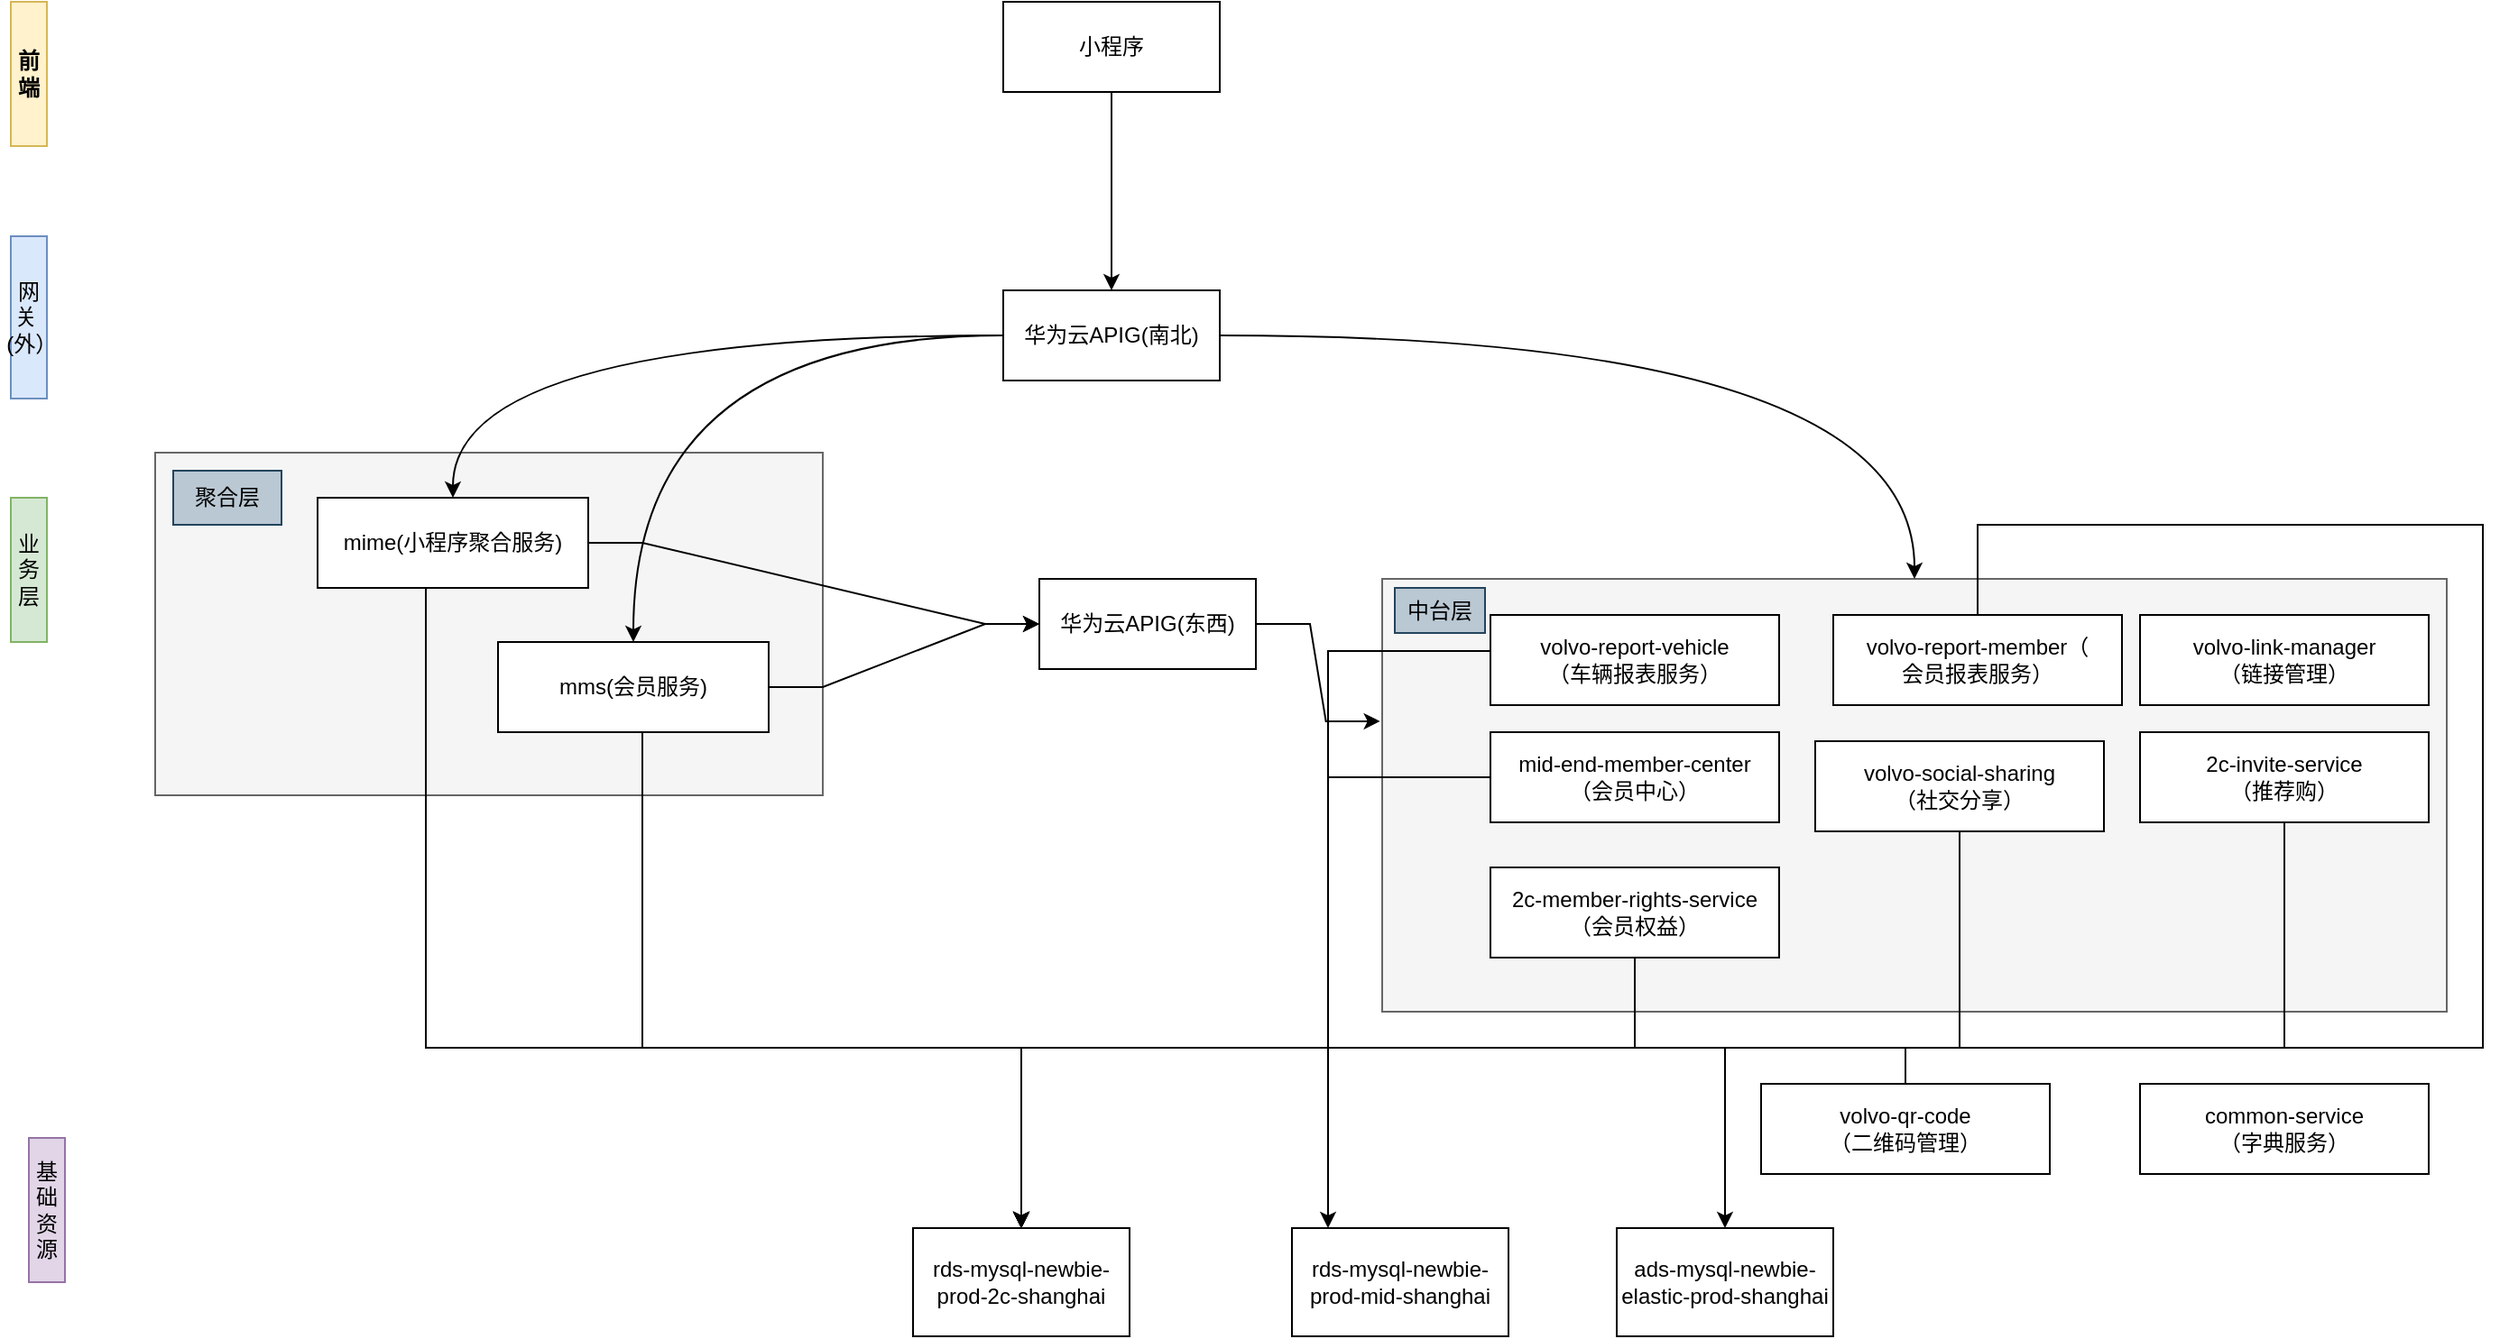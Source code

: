 <mxfile version="21.3.8" type="github">
  <diagram name="Page-1" id="7Pt5JdpYoL4AQ6x-ODm_">
    <mxGraphModel dx="1434" dy="756" grid="1" gridSize="10" guides="1" tooltips="1" connect="1" arrows="1" fold="1" page="1" pageScale="1" pageWidth="850" pageHeight="1100" math="0" shadow="0">
      <root>
        <mxCell id="0" />
        <mxCell id="1" parent="0" />
        <mxCell id="0LMr0z8qecLToZZ3_cOE-6" value="" style="rounded=0;whiteSpace=wrap;html=1;fillColor=#f5f5f5;fontColor=#333333;strokeColor=#666666;" vertex="1" parent="1">
          <mxGeometry x="150" y="340" width="370" height="190" as="geometry" />
        </mxCell>
        <mxCell id="eS861rJks0ixXEZPdbiH-6" value="" style="rounded=0;whiteSpace=wrap;html=1;fillColor=#f5f5f5;fontColor=#333333;strokeColor=#666666;" parent="1" vertex="1">
          <mxGeometry x="830" y="410" width="590" height="240" as="geometry" />
        </mxCell>
        <mxCell id="xkbz179fJwxEYXa0ZDRS-1" value="&lt;b&gt;前端&lt;/b&gt;" style="rounded=0;whiteSpace=wrap;html=1;fillColor=#fff2cc;strokeColor=#d6b656;" parent="1" vertex="1">
          <mxGeometry x="70" y="90" width="20" height="80" as="geometry" />
        </mxCell>
        <mxCell id="eS861rJks0ixXEZPdbiH-8" style="edgeStyle=orthogonalEdgeStyle;rounded=0;orthogonalLoop=1;jettySize=auto;html=1;curved=1;" parent="1" source="xkbz179fJwxEYXa0ZDRS-3" target="eS861rJks0ixXEZPdbiH-2" edge="1">
          <mxGeometry relative="1" as="geometry" />
        </mxCell>
        <mxCell id="0LMr0z8qecLToZZ3_cOE-1" style="edgeStyle=orthogonalEdgeStyle;rounded=0;orthogonalLoop=1;jettySize=auto;html=1;curved=1;" edge="1" parent="1" source="xkbz179fJwxEYXa0ZDRS-3" target="eS861rJks0ixXEZPdbiH-11">
          <mxGeometry relative="1" as="geometry" />
        </mxCell>
        <mxCell id="0LMr0z8qecLToZZ3_cOE-5" style="edgeStyle=orthogonalEdgeStyle;rounded=0;orthogonalLoop=1;jettySize=auto;html=1;curved=1;" edge="1" parent="1" source="xkbz179fJwxEYXa0ZDRS-3" target="eS861rJks0ixXEZPdbiH-6">
          <mxGeometry relative="1" as="geometry" />
        </mxCell>
        <mxCell id="xkbz179fJwxEYXa0ZDRS-3" value="华为云APIG(南北)" style="rounded=0;whiteSpace=wrap;html=1;" parent="1" vertex="1">
          <mxGeometry x="620" y="250" width="120" height="50" as="geometry" />
        </mxCell>
        <mxCell id="xkbz179fJwxEYXa0ZDRS-4" value="网&lt;br&gt;关&amp;nbsp; &amp;nbsp;(外）" style="rounded=0;whiteSpace=wrap;html=1;fillColor=#dae8fc;strokeColor=#6c8ebf;" parent="1" vertex="1">
          <mxGeometry x="70" y="220" width="20" height="90" as="geometry" />
        </mxCell>
        <mxCell id="xkbz179fJwxEYXa0ZDRS-5" value="聚合层" style="rounded=0;whiteSpace=wrap;html=1;fillColor=#bac8d3;strokeColor=#23445d;" parent="1" vertex="1">
          <mxGeometry x="160" y="350" width="60" height="30" as="geometry" />
        </mxCell>
        <mxCell id="xkbz179fJwxEYXa0ZDRS-6" value="中台层" style="rounded=0;whiteSpace=wrap;html=1;fillColor=#bac8d3;strokeColor=#23445d;" parent="1" vertex="1">
          <mxGeometry x="837" y="415" width="50" height="25" as="geometry" />
        </mxCell>
        <mxCell id="0LMr0z8qecLToZZ3_cOE-2" style="edgeStyle=entityRelationEdgeStyle;rounded=0;orthogonalLoop=1;jettySize=auto;html=1;" edge="1" parent="1" source="eS861rJks0ixXEZPdbiH-2" target="eS861rJks0ixXEZPdbiH-19">
          <mxGeometry relative="1" as="geometry" />
        </mxCell>
        <mxCell id="0LMr0z8qecLToZZ3_cOE-18" style="edgeStyle=orthogonalEdgeStyle;rounded=0;orthogonalLoop=1;jettySize=auto;html=1;" edge="1" parent="1" source="eS861rJks0ixXEZPdbiH-2" target="eS861rJks0ixXEZPdbiH-13">
          <mxGeometry relative="1" as="geometry">
            <Array as="points">
              <mxPoint x="300" y="670" />
              <mxPoint x="630" y="670" />
            </Array>
          </mxGeometry>
        </mxCell>
        <mxCell id="eS861rJks0ixXEZPdbiH-2" value="mime(小程序聚合服务)" style="rounded=0;whiteSpace=wrap;html=1;" parent="1" vertex="1">
          <mxGeometry x="240" y="365" width="150" height="50" as="geometry" />
        </mxCell>
        <mxCell id="eS861rJks0ixXEZPdbiH-7" style="edgeStyle=orthogonalEdgeStyle;rounded=0;orthogonalLoop=1;jettySize=auto;html=1;" parent="1" source="eS861rJks0ixXEZPdbiH-3" target="xkbz179fJwxEYXa0ZDRS-3" edge="1">
          <mxGeometry relative="1" as="geometry" />
        </mxCell>
        <mxCell id="eS861rJks0ixXEZPdbiH-3" value="小程序" style="rounded=0;whiteSpace=wrap;html=1;" parent="1" vertex="1">
          <mxGeometry x="620" y="90" width="120" height="50" as="geometry" />
        </mxCell>
        <mxCell id="0LMr0z8qecLToZZ3_cOE-20" style="edgeStyle=orthogonalEdgeStyle;rounded=0;orthogonalLoop=1;jettySize=auto;html=1;entryX=0.5;entryY=0;entryDx=0;entryDy=0;" edge="1" parent="1" target="0LMr0z8qecLToZZ3_cOE-19">
          <mxGeometry relative="1" as="geometry">
            <mxPoint x="890" y="450" as="sourcePoint" />
            <mxPoint x="1020" y="765" as="targetPoint" />
            <Array as="points">
              <mxPoint x="800" y="450" />
              <mxPoint x="800" y="670" />
              <mxPoint x="1020" y="670" />
            </Array>
          </mxGeometry>
        </mxCell>
        <mxCell id="eS861rJks0ixXEZPdbiH-4" value="volvo-report-vehicle&lt;br&gt;（车辆报表服务）" style="rounded=0;whiteSpace=wrap;html=1;" parent="1" vertex="1">
          <mxGeometry x="890" y="430" width="160" height="50" as="geometry" />
        </mxCell>
        <mxCell id="eS861rJks0ixXEZPdbiH-5" value="基础资源" style="rounded=0;whiteSpace=wrap;html=1;fillColor=#e1d5e7;strokeColor=#9673a6;" parent="1" vertex="1">
          <mxGeometry x="80" y="720" width="20" height="80" as="geometry" />
        </mxCell>
        <mxCell id="0LMr0z8qecLToZZ3_cOE-15" style="edgeStyle=orthogonalEdgeStyle;rounded=0;orthogonalLoop=1;jettySize=auto;html=1;" edge="1" parent="1" source="eS861rJks0ixXEZPdbiH-10" target="eS861rJks0ixXEZPdbiH-13">
          <mxGeometry relative="1" as="geometry">
            <Array as="points">
              <mxPoint x="1160" y="380" />
              <mxPoint x="1440" y="380" />
              <mxPoint x="1440" y="670" />
              <mxPoint x="630" y="670" />
            </Array>
          </mxGeometry>
        </mxCell>
        <mxCell id="eS861rJks0ixXEZPdbiH-10" value="volvo-report-member（&lt;br&gt;会员报表服务）" style="rounded=0;whiteSpace=wrap;html=1;" parent="1" vertex="1">
          <mxGeometry x="1080" y="430" width="160" height="50" as="geometry" />
        </mxCell>
        <mxCell id="eS861rJks0ixXEZPdbiH-14" style="edgeStyle=orthogonalEdgeStyle;rounded=0;orthogonalLoop=1;jettySize=auto;html=1;" parent="1" source="eS861rJks0ixXEZPdbiH-11" target="eS861rJks0ixXEZPdbiH-13" edge="1">
          <mxGeometry relative="1" as="geometry">
            <Array as="points">
              <mxPoint x="420" y="670" />
              <mxPoint x="630" y="670" />
            </Array>
          </mxGeometry>
        </mxCell>
        <mxCell id="0LMr0z8qecLToZZ3_cOE-3" style="edgeStyle=entityRelationEdgeStyle;rounded=0;orthogonalLoop=1;jettySize=auto;html=1;entryX=0;entryY=0.5;entryDx=0;entryDy=0;" edge="1" parent="1" source="eS861rJks0ixXEZPdbiH-11" target="eS861rJks0ixXEZPdbiH-19">
          <mxGeometry relative="1" as="geometry" />
        </mxCell>
        <mxCell id="eS861rJks0ixXEZPdbiH-11" value="mms(会员服务)" style="rounded=0;whiteSpace=wrap;html=1;" parent="1" vertex="1">
          <mxGeometry x="340" y="445" width="150" height="50" as="geometry" />
        </mxCell>
        <mxCell id="eS861rJks0ixXEZPdbiH-13" value="rds-mysql-newbie-prod-2c-shanghai" style="rounded=0;whiteSpace=wrap;html=1;" parent="1" vertex="1">
          <mxGeometry x="570" y="770" width="120" height="60" as="geometry" />
        </mxCell>
        <mxCell id="0LMr0z8qecLToZZ3_cOE-17" style="edgeStyle=orthogonalEdgeStyle;rounded=0;orthogonalLoop=1;jettySize=auto;html=1;" edge="1" parent="1" source="eS861rJks0ixXEZPdbiH-16" target="0LMr0z8qecLToZZ3_cOE-16">
          <mxGeometry relative="1" as="geometry">
            <Array as="points">
              <mxPoint x="800" y="520" />
            </Array>
          </mxGeometry>
        </mxCell>
        <mxCell id="eS861rJks0ixXEZPdbiH-16" value="mid-end-member-center&lt;br&gt;（会员中心）" style="rounded=0;whiteSpace=wrap;html=1;" parent="1" vertex="1">
          <mxGeometry x="890" y="495" width="160" height="50" as="geometry" />
        </mxCell>
        <mxCell id="0LMr0z8qecLToZZ3_cOE-4" style="edgeStyle=entityRelationEdgeStyle;rounded=0;orthogonalLoop=1;jettySize=auto;html=1;entryX=-0.002;entryY=0.329;entryDx=0;entryDy=0;entryPerimeter=0;" edge="1" parent="1" source="eS861rJks0ixXEZPdbiH-19" target="eS861rJks0ixXEZPdbiH-6">
          <mxGeometry relative="1" as="geometry" />
        </mxCell>
        <mxCell id="eS861rJks0ixXEZPdbiH-19" value="华为云APIG(东西)" style="rounded=0;whiteSpace=wrap;html=1;" parent="1" vertex="1">
          <mxGeometry x="640" y="410" width="120" height="50" as="geometry" />
        </mxCell>
        <mxCell id="0LMr0z8qecLToZZ3_cOE-7" value="业务层" style="rounded=0;whiteSpace=wrap;html=1;fillColor=#d5e8d4;strokeColor=#82b366;" vertex="1" parent="1">
          <mxGeometry x="70" y="365" width="20" height="80" as="geometry" />
        </mxCell>
        <mxCell id="0LMr0z8qecLToZZ3_cOE-25" style="edgeStyle=orthogonalEdgeStyle;rounded=0;orthogonalLoop=1;jettySize=auto;html=1;entryX=0.5;entryY=0;entryDx=0;entryDy=0;" edge="1" parent="1" source="0LMr0z8qecLToZZ3_cOE-8" target="eS861rJks0ixXEZPdbiH-13">
          <mxGeometry relative="1" as="geometry">
            <Array as="points">
              <mxPoint x="1120" y="670" />
              <mxPoint x="630" y="670" />
            </Array>
          </mxGeometry>
        </mxCell>
        <mxCell id="0LMr0z8qecLToZZ3_cOE-8" value="volvo-qr-code&lt;br&gt;（二维码管理）" style="rounded=0;whiteSpace=wrap;html=1;" vertex="1" parent="1">
          <mxGeometry x="1040" y="690" width="160" height="50" as="geometry" />
        </mxCell>
        <mxCell id="0LMr0z8qecLToZZ3_cOE-10" value="volvo-link-manager&lt;br&gt;（链接管理）" style="rounded=0;whiteSpace=wrap;html=1;" vertex="1" parent="1">
          <mxGeometry x="1250" y="430" width="160" height="50" as="geometry" />
        </mxCell>
        <mxCell id="0LMr0z8qecLToZZ3_cOE-22" style="edgeStyle=orthogonalEdgeStyle;rounded=0;orthogonalLoop=1;jettySize=auto;html=1;" edge="1" parent="1" source="0LMr0z8qecLToZZ3_cOE-11" target="eS861rJks0ixXEZPdbiH-13">
          <mxGeometry relative="1" as="geometry">
            <Array as="points">
              <mxPoint x="1330" y="670" />
              <mxPoint x="630" y="670" />
            </Array>
          </mxGeometry>
        </mxCell>
        <mxCell id="0LMr0z8qecLToZZ3_cOE-11" value="2c-invite-service&lt;br&gt;（推荐购）" style="rounded=0;whiteSpace=wrap;html=1;" vertex="1" parent="1">
          <mxGeometry x="1250" y="495" width="160" height="50" as="geometry" />
        </mxCell>
        <mxCell id="0LMr0z8qecLToZZ3_cOE-23" style="edgeStyle=orthogonalEdgeStyle;rounded=0;orthogonalLoop=1;jettySize=auto;html=1;" edge="1" parent="1" source="0LMr0z8qecLToZZ3_cOE-12" target="eS861rJks0ixXEZPdbiH-13">
          <mxGeometry relative="1" as="geometry">
            <Array as="points">
              <mxPoint x="970" y="670" />
              <mxPoint x="630" y="670" />
            </Array>
          </mxGeometry>
        </mxCell>
        <mxCell id="0LMr0z8qecLToZZ3_cOE-12" value="2c-member-rights-service（会员权益）" style="rounded=0;whiteSpace=wrap;html=1;" vertex="1" parent="1">
          <mxGeometry x="890" y="570" width="160" height="50" as="geometry" />
        </mxCell>
        <mxCell id="0LMr0z8qecLToZZ3_cOE-24" style="edgeStyle=orthogonalEdgeStyle;rounded=0;orthogonalLoop=1;jettySize=auto;html=1;" edge="1" parent="1" source="0LMr0z8qecLToZZ3_cOE-13" target="eS861rJks0ixXEZPdbiH-13">
          <mxGeometry relative="1" as="geometry">
            <Array as="points">
              <mxPoint x="1150" y="670" />
              <mxPoint x="630" y="670" />
            </Array>
          </mxGeometry>
        </mxCell>
        <mxCell id="0LMr0z8qecLToZZ3_cOE-13" value="volvo-social-sharing&lt;br&gt;（社交分享）" style="rounded=0;whiteSpace=wrap;html=1;" vertex="1" parent="1">
          <mxGeometry x="1070" y="500" width="160" height="50" as="geometry" />
        </mxCell>
        <mxCell id="0LMr0z8qecLToZZ3_cOE-14" value="common-service&lt;br&gt;（字典服务）" style="rounded=0;whiteSpace=wrap;html=1;" vertex="1" parent="1">
          <mxGeometry x="1250" y="690" width="160" height="50" as="geometry" />
        </mxCell>
        <mxCell id="0LMr0z8qecLToZZ3_cOE-16" value="rds-mysql-newbie-prod-mid-shanghai" style="rounded=0;whiteSpace=wrap;html=1;" vertex="1" parent="1">
          <mxGeometry x="780" y="770" width="120" height="60" as="geometry" />
        </mxCell>
        <mxCell id="0LMr0z8qecLToZZ3_cOE-19" value="ads-mysql-newbie-elastic-prod-shanghai" style="rounded=0;whiteSpace=wrap;html=1;" vertex="1" parent="1">
          <mxGeometry x="960" y="770" width="120" height="60" as="geometry" />
        </mxCell>
      </root>
    </mxGraphModel>
  </diagram>
</mxfile>
